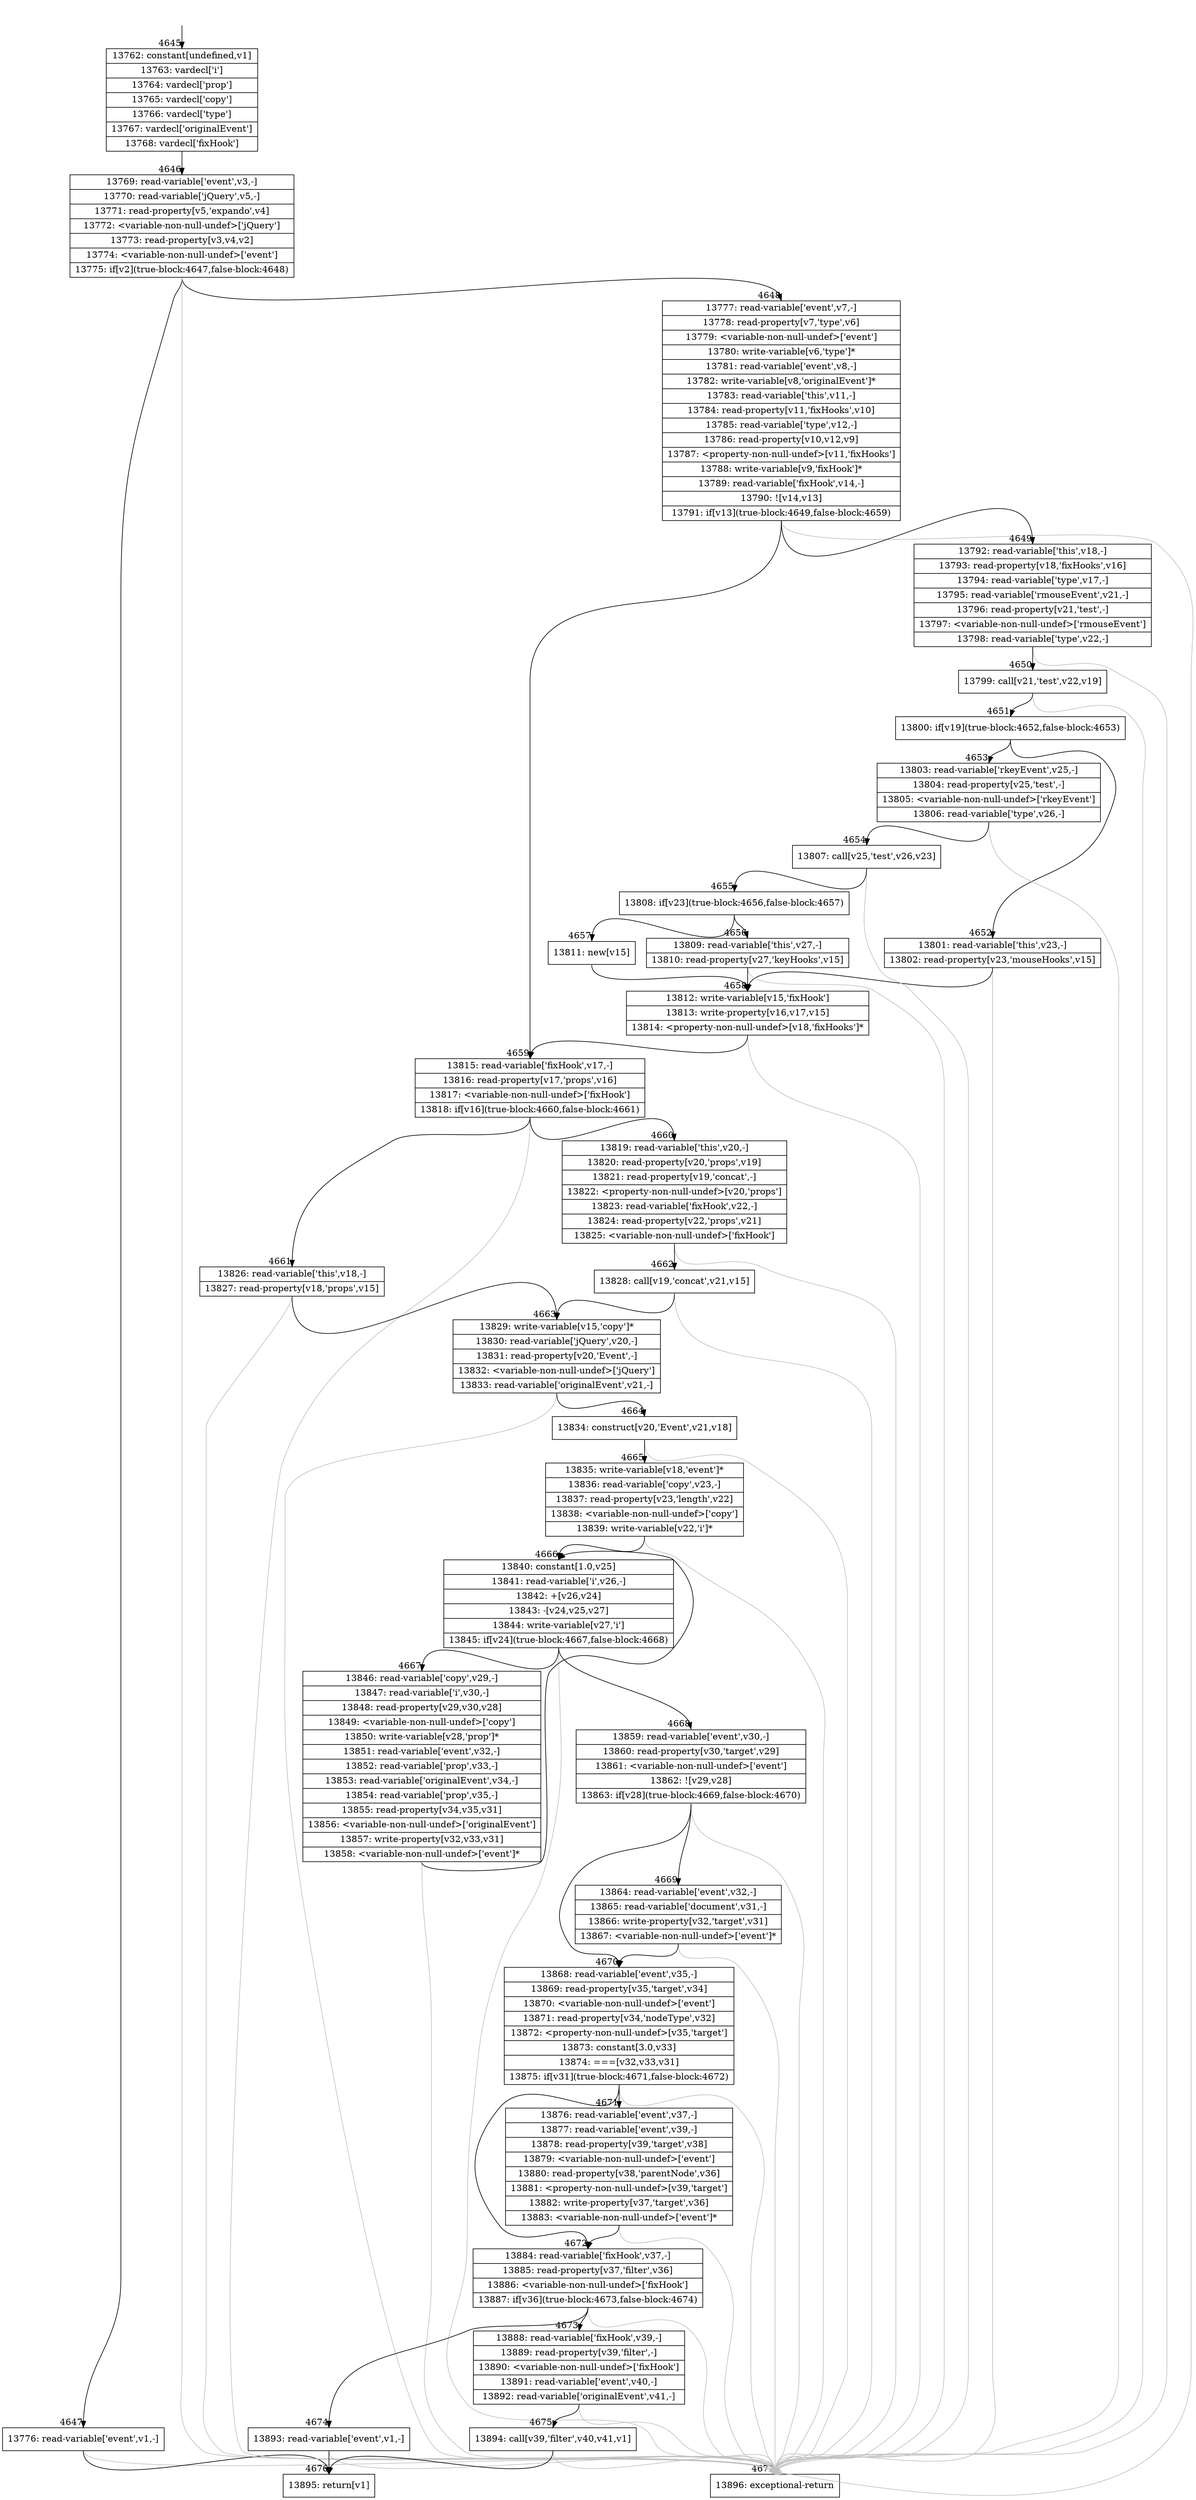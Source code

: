 digraph {
rankdir="TD"
BB_entry286[shape=none,label=""];
BB_entry286 -> BB4645 [tailport=s, headport=n, headlabel="    4645"]
BB4645 [shape=record label="{13762: constant[undefined,v1]|13763: vardecl['i']|13764: vardecl['prop']|13765: vardecl['copy']|13766: vardecl['type']|13767: vardecl['originalEvent']|13768: vardecl['fixHook']}" ] 
BB4645 -> BB4646 [tailport=s, headport=n, headlabel="      4646"]
BB4646 [shape=record label="{13769: read-variable['event',v3,-]|13770: read-variable['jQuery',v5,-]|13771: read-property[v5,'expando',v4]|13772: \<variable-non-null-undef\>['jQuery']|13773: read-property[v3,v4,v2]|13774: \<variable-non-null-undef\>['event']|13775: if[v2](true-block:4647,false-block:4648)}" ] 
BB4646 -> BB4647 [tailport=s, headport=n, headlabel="      4647"]
BB4646 -> BB4648 [tailport=s, headport=n, headlabel="      4648"]
BB4646 -> BB4677 [tailport=s, headport=n, color=gray, headlabel="      4677"]
BB4647 [shape=record label="{13776: read-variable['event',v1,-]}" ] 
BB4647 -> BB4676 [tailport=s, headport=n, headlabel="      4676"]
BB4647 -> BB4677 [tailport=s, headport=n, color=gray]
BB4648 [shape=record label="{13777: read-variable['event',v7,-]|13778: read-property[v7,'type',v6]|13779: \<variable-non-null-undef\>['event']|13780: write-variable[v6,'type']*|13781: read-variable['event',v8,-]|13782: write-variable[v8,'originalEvent']*|13783: read-variable['this',v11,-]|13784: read-property[v11,'fixHooks',v10]|13785: read-variable['type',v12,-]|13786: read-property[v10,v12,v9]|13787: \<property-non-null-undef\>[v11,'fixHooks']|13788: write-variable[v9,'fixHook']*|13789: read-variable['fixHook',v14,-]|13790: ![v14,v13]|13791: if[v13](true-block:4649,false-block:4659)}" ] 
BB4648 -> BB4649 [tailport=s, headport=n, headlabel="      4649"]
BB4648 -> BB4659 [tailport=s, headport=n, headlabel="      4659"]
BB4648 -> BB4677 [tailport=s, headport=n, color=gray]
BB4649 [shape=record label="{13792: read-variable['this',v18,-]|13793: read-property[v18,'fixHooks',v16]|13794: read-variable['type',v17,-]|13795: read-variable['rmouseEvent',v21,-]|13796: read-property[v21,'test',-]|13797: \<variable-non-null-undef\>['rmouseEvent']|13798: read-variable['type',v22,-]}" ] 
BB4649 -> BB4650 [tailport=s, headport=n, headlabel="      4650"]
BB4649 -> BB4677 [tailport=s, headport=n, color=gray]
BB4650 [shape=record label="{13799: call[v21,'test',v22,v19]}" ] 
BB4650 -> BB4651 [tailport=s, headport=n, headlabel="      4651"]
BB4650 -> BB4677 [tailport=s, headport=n, color=gray]
BB4651 [shape=record label="{13800: if[v19](true-block:4652,false-block:4653)}" ] 
BB4651 -> BB4652 [tailport=s, headport=n, headlabel="      4652"]
BB4651 -> BB4653 [tailport=s, headport=n, headlabel="      4653"]
BB4652 [shape=record label="{13801: read-variable['this',v23,-]|13802: read-property[v23,'mouseHooks',v15]}" ] 
BB4652 -> BB4658 [tailport=s, headport=n, headlabel="      4658"]
BB4652 -> BB4677 [tailport=s, headport=n, color=gray]
BB4653 [shape=record label="{13803: read-variable['rkeyEvent',v25,-]|13804: read-property[v25,'test',-]|13805: \<variable-non-null-undef\>['rkeyEvent']|13806: read-variable['type',v26,-]}" ] 
BB4653 -> BB4654 [tailport=s, headport=n, headlabel="      4654"]
BB4653 -> BB4677 [tailport=s, headport=n, color=gray]
BB4654 [shape=record label="{13807: call[v25,'test',v26,v23]}" ] 
BB4654 -> BB4655 [tailport=s, headport=n, headlabel="      4655"]
BB4654 -> BB4677 [tailport=s, headport=n, color=gray]
BB4655 [shape=record label="{13808: if[v23](true-block:4656,false-block:4657)}" ] 
BB4655 -> BB4656 [tailport=s, headport=n, headlabel="      4656"]
BB4655 -> BB4657 [tailport=s, headport=n, headlabel="      4657"]
BB4656 [shape=record label="{13809: read-variable['this',v27,-]|13810: read-property[v27,'keyHooks',v15]}" ] 
BB4656 -> BB4658 [tailport=s, headport=n]
BB4656 -> BB4677 [tailport=s, headport=n, color=gray]
BB4657 [shape=record label="{13811: new[v15]}" ] 
BB4657 -> BB4658 [tailport=s, headport=n]
BB4658 [shape=record label="{13812: write-variable[v15,'fixHook']|13813: write-property[v16,v17,v15]|13814: \<property-non-null-undef\>[v18,'fixHooks']*}" ] 
BB4658 -> BB4659 [tailport=s, headport=n]
BB4658 -> BB4677 [tailport=s, headport=n, color=gray]
BB4659 [shape=record label="{13815: read-variable['fixHook',v17,-]|13816: read-property[v17,'props',v16]|13817: \<variable-non-null-undef\>['fixHook']|13818: if[v16](true-block:4660,false-block:4661)}" ] 
BB4659 -> BB4660 [tailport=s, headport=n, headlabel="      4660"]
BB4659 -> BB4661 [tailport=s, headport=n, headlabel="      4661"]
BB4659 -> BB4677 [tailport=s, headport=n, color=gray]
BB4660 [shape=record label="{13819: read-variable['this',v20,-]|13820: read-property[v20,'props',v19]|13821: read-property[v19,'concat',-]|13822: \<property-non-null-undef\>[v20,'props']|13823: read-variable['fixHook',v22,-]|13824: read-property[v22,'props',v21]|13825: \<variable-non-null-undef\>['fixHook']}" ] 
BB4660 -> BB4662 [tailport=s, headport=n, headlabel="      4662"]
BB4660 -> BB4677 [tailport=s, headport=n, color=gray]
BB4661 [shape=record label="{13826: read-variable['this',v18,-]|13827: read-property[v18,'props',v15]}" ] 
BB4661 -> BB4663 [tailport=s, headport=n, headlabel="      4663"]
BB4661 -> BB4677 [tailport=s, headport=n, color=gray]
BB4662 [shape=record label="{13828: call[v19,'concat',v21,v15]}" ] 
BB4662 -> BB4663 [tailport=s, headport=n]
BB4662 -> BB4677 [tailport=s, headport=n, color=gray]
BB4663 [shape=record label="{13829: write-variable[v15,'copy']*|13830: read-variable['jQuery',v20,-]|13831: read-property[v20,'Event',-]|13832: \<variable-non-null-undef\>['jQuery']|13833: read-variable['originalEvent',v21,-]}" ] 
BB4663 -> BB4664 [tailport=s, headport=n, headlabel="      4664"]
BB4663 -> BB4677 [tailport=s, headport=n, color=gray]
BB4664 [shape=record label="{13834: construct[v20,'Event',v21,v18]}" ] 
BB4664 -> BB4665 [tailport=s, headport=n, headlabel="      4665"]
BB4664 -> BB4677 [tailport=s, headport=n, color=gray]
BB4665 [shape=record label="{13835: write-variable[v18,'event']*|13836: read-variable['copy',v23,-]|13837: read-property[v23,'length',v22]|13838: \<variable-non-null-undef\>['copy']|13839: write-variable[v22,'i']*}" ] 
BB4665 -> BB4666 [tailport=s, headport=n, headlabel="      4666"]
BB4665 -> BB4677 [tailport=s, headport=n, color=gray]
BB4666 [shape=record label="{13840: constant[1.0,v25]|13841: read-variable['i',v26,-]|13842: +[v26,v24]|13843: -[v24,v25,v27]|13844: write-variable[v27,'i']|13845: if[v24](true-block:4667,false-block:4668)}" ] 
BB4666 -> BB4667 [tailport=s, headport=n, headlabel="      4667"]
BB4666 -> BB4668 [tailport=s, headport=n, headlabel="      4668"]
BB4666 -> BB4677 [tailport=s, headport=n, color=gray]
BB4667 [shape=record label="{13846: read-variable['copy',v29,-]|13847: read-variable['i',v30,-]|13848: read-property[v29,v30,v28]|13849: \<variable-non-null-undef\>['copy']|13850: write-variable[v28,'prop']*|13851: read-variable['event',v32,-]|13852: read-variable['prop',v33,-]|13853: read-variable['originalEvent',v34,-]|13854: read-variable['prop',v35,-]|13855: read-property[v34,v35,v31]|13856: \<variable-non-null-undef\>['originalEvent']|13857: write-property[v32,v33,v31]|13858: \<variable-non-null-undef\>['event']*}" ] 
BB4667 -> BB4666 [tailport=s, headport=n]
BB4667 -> BB4677 [tailport=s, headport=n, color=gray]
BB4668 [shape=record label="{13859: read-variable['event',v30,-]|13860: read-property[v30,'target',v29]|13861: \<variable-non-null-undef\>['event']|13862: ![v29,v28]|13863: if[v28](true-block:4669,false-block:4670)}" ] 
BB4668 -> BB4669 [tailport=s, headport=n, headlabel="      4669"]
BB4668 -> BB4670 [tailport=s, headport=n, headlabel="      4670"]
BB4668 -> BB4677 [tailport=s, headport=n, color=gray]
BB4669 [shape=record label="{13864: read-variable['event',v32,-]|13865: read-variable['document',v31,-]|13866: write-property[v32,'target',v31]|13867: \<variable-non-null-undef\>['event']*}" ] 
BB4669 -> BB4670 [tailport=s, headport=n]
BB4669 -> BB4677 [tailport=s, headport=n, color=gray]
BB4670 [shape=record label="{13868: read-variable['event',v35,-]|13869: read-property[v35,'target',v34]|13870: \<variable-non-null-undef\>['event']|13871: read-property[v34,'nodeType',v32]|13872: \<property-non-null-undef\>[v35,'target']|13873: constant[3.0,v33]|13874: ===[v32,v33,v31]|13875: if[v31](true-block:4671,false-block:4672)}" ] 
BB4670 -> BB4671 [tailport=s, headport=n, headlabel="      4671"]
BB4670 -> BB4672 [tailport=s, headport=n, headlabel="      4672"]
BB4670 -> BB4677 [tailport=s, headport=n, color=gray]
BB4671 [shape=record label="{13876: read-variable['event',v37,-]|13877: read-variable['event',v39,-]|13878: read-property[v39,'target',v38]|13879: \<variable-non-null-undef\>['event']|13880: read-property[v38,'parentNode',v36]|13881: \<property-non-null-undef\>[v39,'target']|13882: write-property[v37,'target',v36]|13883: \<variable-non-null-undef\>['event']*}" ] 
BB4671 -> BB4672 [tailport=s, headport=n]
BB4671 -> BB4677 [tailport=s, headport=n, color=gray]
BB4672 [shape=record label="{13884: read-variable['fixHook',v37,-]|13885: read-property[v37,'filter',v36]|13886: \<variable-non-null-undef\>['fixHook']|13887: if[v36](true-block:4673,false-block:4674)}" ] 
BB4672 -> BB4673 [tailport=s, headport=n, headlabel="      4673"]
BB4672 -> BB4674 [tailport=s, headport=n, headlabel="      4674"]
BB4672 -> BB4677 [tailport=s, headport=n, color=gray]
BB4673 [shape=record label="{13888: read-variable['fixHook',v39,-]|13889: read-property[v39,'filter',-]|13890: \<variable-non-null-undef\>['fixHook']|13891: read-variable['event',v40,-]|13892: read-variable['originalEvent',v41,-]}" ] 
BB4673 -> BB4675 [tailport=s, headport=n, headlabel="      4675"]
BB4673 -> BB4677 [tailport=s, headport=n, color=gray]
BB4674 [shape=record label="{13893: read-variable['event',v1,-]}" ] 
BB4674 -> BB4676 [tailport=s, headport=n]
BB4674 -> BB4677 [tailport=s, headport=n, color=gray]
BB4675 [shape=record label="{13894: call[v39,'filter',v40,v41,v1]}" ] 
BB4675 -> BB4676 [tailport=s, headport=n]
BB4675 -> BB4677 [tailport=s, headport=n, color=gray]
BB4676 [shape=record label="{13895: return[v1]}" ] 
BB4677 [shape=record label="{13896: exceptional-return}" ] 
}
